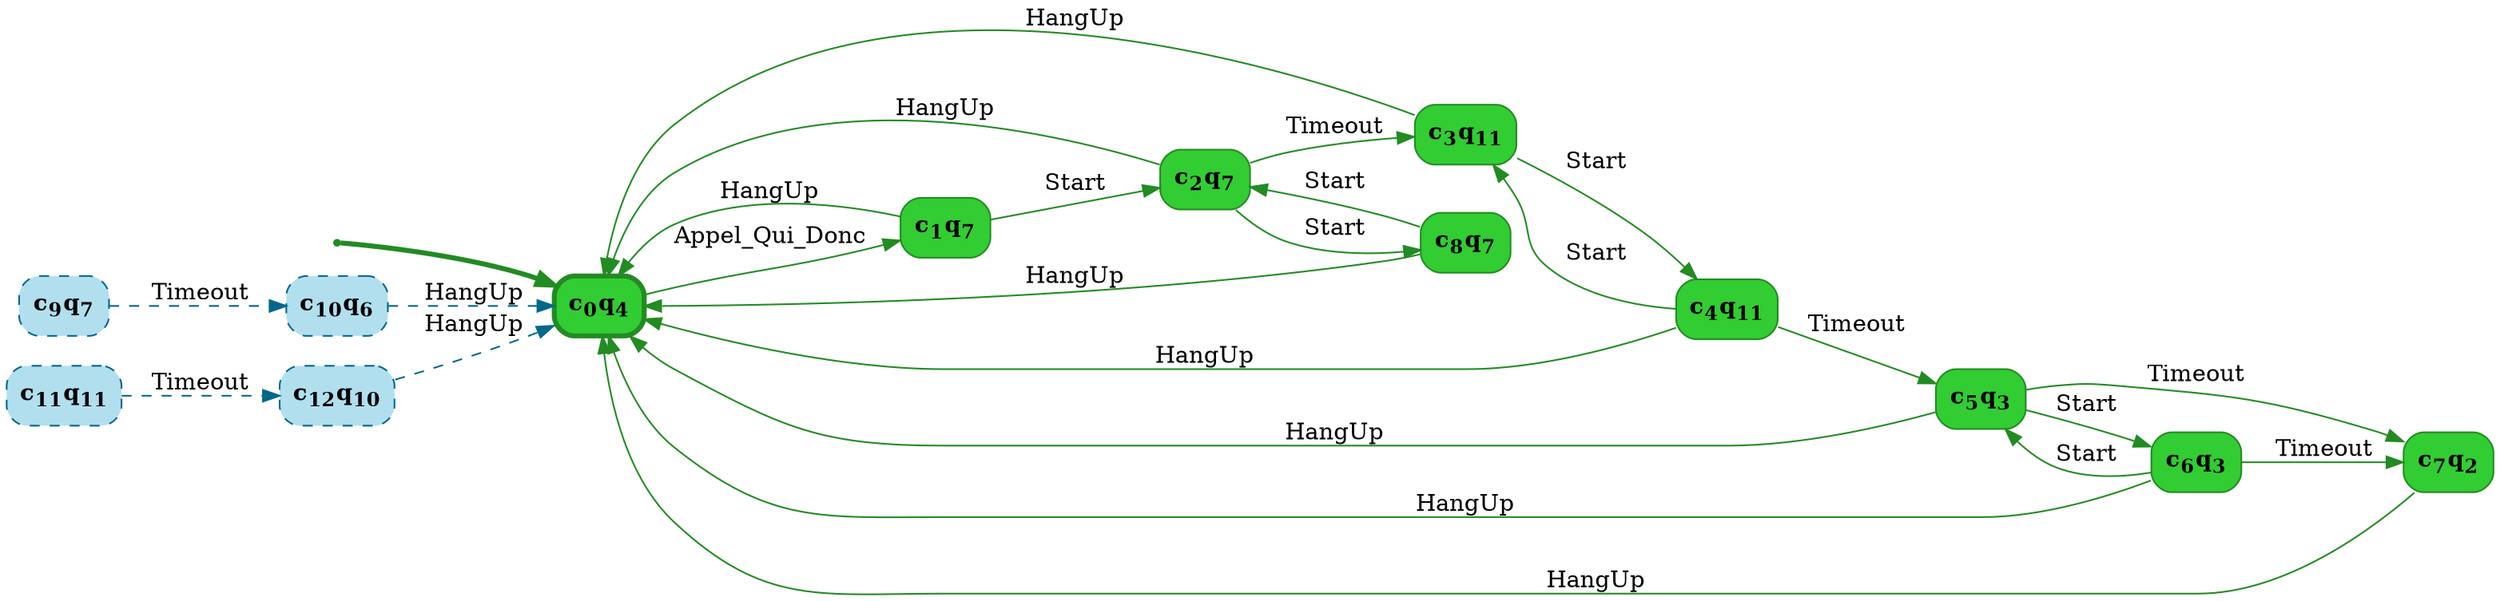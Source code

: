 digraph g {

	rankdir="LR"

	__invisible__[shape="point", color="forestgreen"]
	c0q4[label=<<b>c<sub>0</sub>q<sub>4</sub></b>>, shape="box", style="rounded, filled", fillcolor="limegreen", color="forestgreen", penwidth=3] // Initial
	c1q7[label=<<b>c<sub>1</sub>q<sub>7</sub></b>>, shape="box", style="rounded, filled", fillcolor="limegreen", color="forestgreen"]
	c2q7[label=<<b>c<sub>2</sub>q<sub>7</sub></b>>, shape="box", style="rounded, filled", fillcolor="limegreen", color="forestgreen"]
	c3q11[label=<<b>c<sub>3</sub>q<sub>11</sub></b>>, shape="box", style="rounded, filled", fillcolor="limegreen", color="forestgreen"]
	c4q11[label=<<b>c<sub>4</sub>q<sub>11</sub></b>>, shape="box", style="rounded, filled", fillcolor="limegreen", color="forestgreen"]
	c5q3[label=<<b>c<sub>5</sub>q<sub>3</sub></b>>, shape="box", style="rounded, filled", fillcolor="limegreen", color="forestgreen"]
	c6q3[label=<<b>c<sub>6</sub>q<sub>3</sub></b>>, shape="box", style="rounded, filled", fillcolor="limegreen", color="forestgreen"]
	c7q2[label=<<b>c<sub>7</sub>q<sub>2</sub></b>>, shape="box", style="rounded, filled", fillcolor="limegreen", color="forestgreen"]
	c8q7[label=<<b>c<sub>8</sub>q<sub>7</sub></b>>, shape="box", style="rounded, filled", fillcolor="limegreen", color="forestgreen"]
	c9q7[label=<<b>c<sub>9</sub>q<sub>7</sub></b>>, shape="box", style="rounded, filled, dashed", fillcolor="lightblue2", color="deepskyblue4"]
	c10q6[label=<<b>c<sub>10</sub>q<sub>6</sub></b>>, shape="box", style="rounded, filled, dashed", fillcolor="lightblue2", color="deepskyblue4"]
	c11q11[label=<<b>c<sub>11</sub>q<sub>11</sub></b>>, shape="box", style="rounded, filled, dashed", fillcolor="lightblue2", color="deepskyblue4"]
	c12q10[label=<<b>c<sub>12</sub>q<sub>10</sub></b>>, shape="box", style="rounded, filled, dashed", fillcolor="lightblue2", color="deepskyblue4"]

	__invisible__ -> c0q4[penwidth=3, color="forestgreen"]
	c0q4 -> c1q7[label=<Appel_Qui_Donc>, color="forestgreen"]
	c1q7 -> c0q4[label=<HangUp>, color="forestgreen"]
	c1q7 -> c2q7[label=<Start>, color="forestgreen"]
	c2q7 -> c3q11[label=<Timeout>, color="forestgreen"]
	c3q11 -> c0q4[label=<HangUp>, color="forestgreen"]
	c3q11 -> c4q11[label=<Start>, color="forestgreen"]
	c4q11 -> c5q3[label=<Timeout>, color="forestgreen"]
	c5q3 -> c0q4[label=<HangUp>, color="forestgreen"]
	c5q3 -> c6q3[label=<Start>, color="forestgreen"]
	c6q3 -> c0q4[label=<HangUp>, color="forestgreen"]
	c6q3 -> c5q3[label=<Start>, color="forestgreen"]
	c6q3 -> c7q2[label=<Timeout>, color="forestgreen"]
	c7q2 -> c0q4[label=<HangUp>, color="forestgreen"]
	c5q3 -> c7q2[label=<Timeout>, color="forestgreen"]
	c4q11 -> c3q11[label=<Start>, color="forestgreen"]
	c4q11 -> c0q4[label=<HangUp>, color="forestgreen"]
	c2q7 -> c0q4[label=<HangUp>, color="forestgreen"]
	c2q7 -> c8q7[label=<Start>, color="forestgreen"]
	c8q7 -> c2q7[label=<Start>, color="forestgreen"]
	c8q7 -> c0q4[label=<HangUp>, color="forestgreen"]
	c9q7 -> c10q6[label=<Timeout>, color="deepskyblue4", style="dashed"]
	c11q11 -> c12q10[label=<Timeout>, color="deepskyblue4", style="dashed"]
	c10q6 -> c0q4[label=<HangUp>, color="deepskyblue4", style="dashed"]
	c12q10 -> c0q4[label=<HangUp>, color="deepskyblue4", style="dashed"]

}
